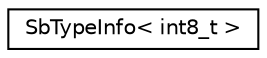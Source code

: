digraph "Graphical Class Hierarchy"
{
 // LATEX_PDF_SIZE
  edge [fontname="Helvetica",fontsize="10",labelfontname="Helvetica",labelfontsize="10"];
  node [fontname="Helvetica",fontsize="10",shape=record];
  rankdir="LR";
  Node0 [label="SbTypeInfo\< int8_t \>",height=0.2,width=0.4,color="black", fillcolor="white", style="filled",URL="$structSbTypeInfo_3_01int8__t_01_4.html",tooltip=" "];
}
